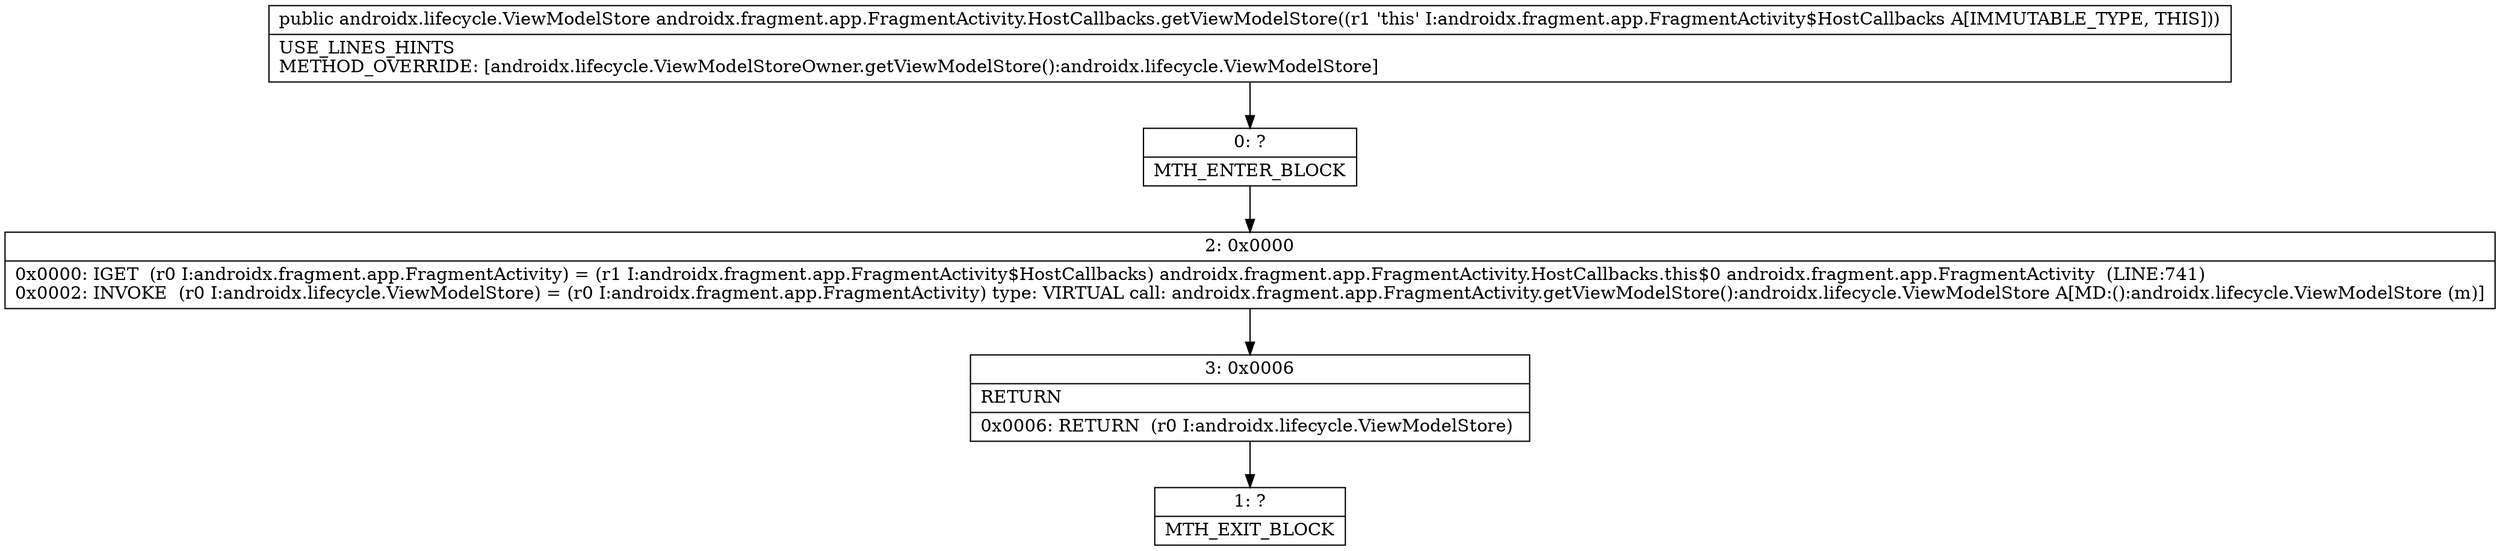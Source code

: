 digraph "CFG forandroidx.fragment.app.FragmentActivity.HostCallbacks.getViewModelStore()Landroidx\/lifecycle\/ViewModelStore;" {
Node_0 [shape=record,label="{0\:\ ?|MTH_ENTER_BLOCK\l}"];
Node_2 [shape=record,label="{2\:\ 0x0000|0x0000: IGET  (r0 I:androidx.fragment.app.FragmentActivity) = (r1 I:androidx.fragment.app.FragmentActivity$HostCallbacks) androidx.fragment.app.FragmentActivity.HostCallbacks.this$0 androidx.fragment.app.FragmentActivity  (LINE:741)\l0x0002: INVOKE  (r0 I:androidx.lifecycle.ViewModelStore) = (r0 I:androidx.fragment.app.FragmentActivity) type: VIRTUAL call: androidx.fragment.app.FragmentActivity.getViewModelStore():androidx.lifecycle.ViewModelStore A[MD:():androidx.lifecycle.ViewModelStore (m)]\l}"];
Node_3 [shape=record,label="{3\:\ 0x0006|RETURN\l|0x0006: RETURN  (r0 I:androidx.lifecycle.ViewModelStore) \l}"];
Node_1 [shape=record,label="{1\:\ ?|MTH_EXIT_BLOCK\l}"];
MethodNode[shape=record,label="{public androidx.lifecycle.ViewModelStore androidx.fragment.app.FragmentActivity.HostCallbacks.getViewModelStore((r1 'this' I:androidx.fragment.app.FragmentActivity$HostCallbacks A[IMMUTABLE_TYPE, THIS]))  | USE_LINES_HINTS\lMETHOD_OVERRIDE: [androidx.lifecycle.ViewModelStoreOwner.getViewModelStore():androidx.lifecycle.ViewModelStore]\l}"];
MethodNode -> Node_0;Node_0 -> Node_2;
Node_2 -> Node_3;
Node_3 -> Node_1;
}

